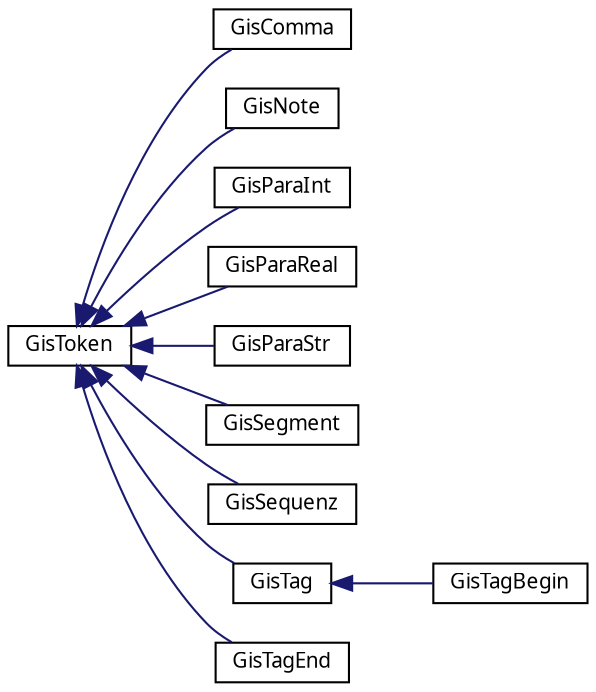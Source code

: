 digraph "Grafische Darstellung der Klassenhierarchie"
{
  edge [fontname="Sans",fontsize="10",labelfontname="Sans",labelfontsize="10"];
  node [fontname="Sans",fontsize="10",shape=record];
  rankdir="LR";
  Node0 [label="GisToken",height=0.2,width=0.4,color="black", fillcolor="white", style="filled",URL="$d2/db7/classGisToken.html"];
  Node0 -> Node1 [dir="back",color="midnightblue",fontsize="10",style="solid",fontname="Sans"];
  Node1 [label="GisComma",height=0.2,width=0.4,color="black", fillcolor="white", style="filled",URL="$dd/d84/classGisComma.html"];
  Node0 -> Node2 [dir="back",color="midnightblue",fontsize="10",style="solid",fontname="Sans"];
  Node2 [label="GisNote",height=0.2,width=0.4,color="black", fillcolor="white", style="filled",URL="$d9/d18/classGisNote.html"];
  Node0 -> Node3 [dir="back",color="midnightblue",fontsize="10",style="solid",fontname="Sans"];
  Node3 [label="GisParaInt",height=0.2,width=0.4,color="black", fillcolor="white", style="filled",URL="$de/d07/classGisParaInt.html"];
  Node0 -> Node4 [dir="back",color="midnightblue",fontsize="10",style="solid",fontname="Sans"];
  Node4 [label="GisParaReal",height=0.2,width=0.4,color="black", fillcolor="white", style="filled",URL="$d2/dd5/classGisParaReal.html"];
  Node0 -> Node5 [dir="back",color="midnightblue",fontsize="10",style="solid",fontname="Sans"];
  Node5 [label="GisParaStr",height=0.2,width=0.4,color="black", fillcolor="white", style="filled",URL="$d1/dff/classGisParaStr.html"];
  Node0 -> Node6 [dir="back",color="midnightblue",fontsize="10",style="solid",fontname="Sans"];
  Node6 [label="GisSegment",height=0.2,width=0.4,color="black", fillcolor="white", style="filled",URL="$d3/d6e/classGisSegment.html"];
  Node0 -> Node7 [dir="back",color="midnightblue",fontsize="10",style="solid",fontname="Sans"];
  Node7 [label="GisSequenz",height=0.2,width=0.4,color="black", fillcolor="white", style="filled",URL="$d1/dab/classGisSequenz.html"];
  Node0 -> Node8 [dir="back",color="midnightblue",fontsize="10",style="solid",fontname="Sans"];
  Node8 [label="GisTag",height=0.2,width=0.4,color="black", fillcolor="white", style="filled",URL="$d2/d39/classGisTag.html"];
  Node8 -> Node9 [dir="back",color="midnightblue",fontsize="10",style="solid",fontname="Sans"];
  Node9 [label="GisTagBegin",height=0.2,width=0.4,color="black", fillcolor="white", style="filled",URL="$d3/d63/classGisTagBegin.html"];
  Node0 -> Node10 [dir="back",color="midnightblue",fontsize="10",style="solid",fontname="Sans"];
  Node10 [label="GisTagEnd",height=0.2,width=0.4,color="black", fillcolor="white", style="filled",URL="$d6/dd8/classGisTagEnd.html"];
}
